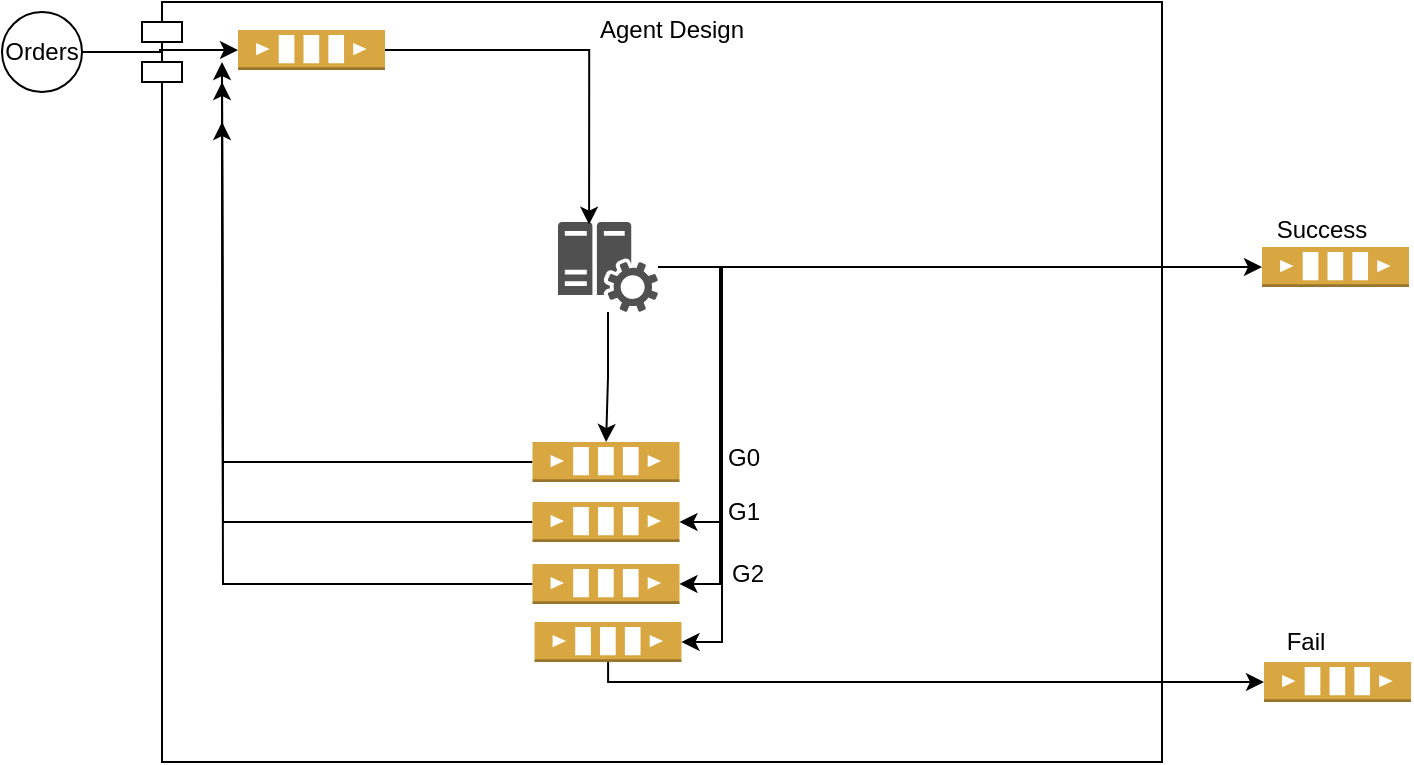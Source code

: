 <mxfile version="24.8.4">
  <diagram name="Page-1" id="AXeTOOnDzoz0pTdw2fNc">
    <mxGraphModel dx="957" dy="431" grid="1" gridSize="10" guides="1" tooltips="1" connect="1" arrows="1" fold="1" page="1" pageScale="1" pageWidth="850" pageHeight="1100" math="0" shadow="0">
      <root>
        <mxCell id="0" />
        <mxCell id="1" parent="0" />
        <mxCell id="WCPhoEuETA85OgyPvUWW-1" value="Agent Design" style="shape=module;align=left;spacingLeft=20;align=center;verticalAlign=top;whiteSpace=wrap;html=1;" parent="1" vertex="1">
          <mxGeometry x="130" y="60" width="510" height="380" as="geometry" />
        </mxCell>
        <mxCell id="WCPhoEuETA85OgyPvUWW-9" style="edgeStyle=orthogonalEdgeStyle;rounded=0;orthogonalLoop=1;jettySize=auto;html=1;" parent="1" source="WCPhoEuETA85OgyPvUWW-2" target="WCPhoEuETA85OgyPvUWW-8" edge="1">
          <mxGeometry relative="1" as="geometry" />
        </mxCell>
        <mxCell id="WCPhoEuETA85OgyPvUWW-2" value="Orders" style="ellipse;whiteSpace=wrap;html=1;aspect=fixed;" parent="1" vertex="1">
          <mxGeometry x="60" y="65" width="40" height="40" as="geometry" />
        </mxCell>
        <mxCell id="WCPhoEuETA85OgyPvUWW-8" value="" style="outlineConnect=0;dashed=0;verticalLabelPosition=bottom;verticalAlign=top;align=center;html=1;shape=mxgraph.aws3.queue;fillColor=#D9A741;gradientColor=none;" parent="1" vertex="1">
          <mxGeometry x="178" y="74" width="73.5" height="20" as="geometry" />
        </mxCell>
        <mxCell id="WCPhoEuETA85OgyPvUWW-23" style="edgeStyle=orthogonalEdgeStyle;rounded=0;orthogonalLoop=1;jettySize=auto;html=1;" parent="1" source="WCPhoEuETA85OgyPvUWW-10" target="WCPhoEuETA85OgyPvUWW-12" edge="1">
          <mxGeometry relative="1" as="geometry" />
        </mxCell>
        <mxCell id="WCPhoEuETA85OgyPvUWW-10" value="" style="sketch=0;pointerEvents=1;shadow=0;dashed=0;html=1;strokeColor=none;labelPosition=center;verticalLabelPosition=bottom;verticalAlign=top;align=center;fillColor=#505050;shape=mxgraph.mscae.oms.config_assessment" parent="1" vertex="1">
          <mxGeometry x="338" y="170" width="50" height="45" as="geometry" />
        </mxCell>
        <mxCell id="WCPhoEuETA85OgyPvUWW-11" style="edgeStyle=orthogonalEdgeStyle;rounded=0;orthogonalLoop=1;jettySize=auto;html=1;entryX=0.311;entryY=0.029;entryDx=0;entryDy=0;entryPerimeter=0;" parent="1" source="WCPhoEuETA85OgyPvUWW-8" target="WCPhoEuETA85OgyPvUWW-10" edge="1">
          <mxGeometry relative="1" as="geometry" />
        </mxCell>
        <mxCell id="WCPhoEuETA85OgyPvUWW-17" style="edgeStyle=orthogonalEdgeStyle;rounded=0;orthogonalLoop=1;jettySize=auto;html=1;" parent="1" source="WCPhoEuETA85OgyPvUWW-12" edge="1">
          <mxGeometry relative="1" as="geometry">
            <mxPoint x="170" y="90" as="targetPoint" />
          </mxGeometry>
        </mxCell>
        <mxCell id="WCPhoEuETA85OgyPvUWW-12" value="" style="outlineConnect=0;dashed=0;verticalLabelPosition=bottom;verticalAlign=top;align=center;html=1;shape=mxgraph.aws3.queue;fillColor=#D9A741;gradientColor=none;" parent="1" vertex="1">
          <mxGeometry x="325.25" y="280" width="73.5" height="20" as="geometry" />
        </mxCell>
        <mxCell id="WCPhoEuETA85OgyPvUWW-14" value="G0" style="text;html=1;align=center;verticalAlign=middle;whiteSpace=wrap;rounded=0;" parent="1" vertex="1">
          <mxGeometry x="418" y="273" width="26.25" height="30" as="geometry" />
        </mxCell>
        <mxCell id="WCPhoEuETA85OgyPvUWW-24" style="edgeStyle=orthogonalEdgeStyle;rounded=0;orthogonalLoop=1;jettySize=auto;html=1;" parent="1" source="WCPhoEuETA85OgyPvUWW-15" edge="1">
          <mxGeometry relative="1" as="geometry">
            <mxPoint x="170" y="100" as="targetPoint" />
          </mxGeometry>
        </mxCell>
        <mxCell id="WCPhoEuETA85OgyPvUWW-15" value="" style="outlineConnect=0;dashed=0;verticalLabelPosition=bottom;verticalAlign=top;align=center;html=1;shape=mxgraph.aws3.queue;fillColor=#D9A741;gradientColor=none;" parent="1" vertex="1">
          <mxGeometry x="325.25" y="310" width="73.5" height="20" as="geometry" />
        </mxCell>
        <mxCell id="WCPhoEuETA85OgyPvUWW-20" value="G1" style="text;html=1;align=center;verticalAlign=middle;whiteSpace=wrap;rounded=0;" parent="1" vertex="1">
          <mxGeometry x="418" y="300" width="26.25" height="30" as="geometry" />
        </mxCell>
        <mxCell id="WCPhoEuETA85OgyPvUWW-27" style="edgeStyle=orthogonalEdgeStyle;rounded=0;orthogonalLoop=1;jettySize=auto;html=1;" parent="1" source="WCPhoEuETA85OgyPvUWW-25" edge="1">
          <mxGeometry relative="1" as="geometry">
            <mxPoint x="170" y="120" as="targetPoint" />
          </mxGeometry>
        </mxCell>
        <mxCell id="WCPhoEuETA85OgyPvUWW-25" value="" style="outlineConnect=0;dashed=0;verticalLabelPosition=bottom;verticalAlign=top;align=center;html=1;shape=mxgraph.aws3.queue;fillColor=#D9A741;gradientColor=none;" parent="1" vertex="1">
          <mxGeometry x="325.25" y="341" width="73.5" height="20" as="geometry" />
        </mxCell>
        <mxCell id="WCPhoEuETA85OgyPvUWW-26" value="G2" style="text;html=1;align=center;verticalAlign=middle;whiteSpace=wrap;rounded=0;" parent="1" vertex="1">
          <mxGeometry x="420.25" y="331" width="26.25" height="30" as="geometry" />
        </mxCell>
        <mxCell id="WCPhoEuETA85OgyPvUWW-28" style="edgeStyle=orthogonalEdgeStyle;rounded=0;orthogonalLoop=1;jettySize=auto;html=1;entryX=1;entryY=0.5;entryDx=0;entryDy=0;entryPerimeter=0;" parent="1" source="WCPhoEuETA85OgyPvUWW-10" target="WCPhoEuETA85OgyPvUWW-15" edge="1">
          <mxGeometry relative="1" as="geometry">
            <Array as="points">
              <mxPoint x="419" y="192" />
              <mxPoint x="419" y="320" />
            </Array>
          </mxGeometry>
        </mxCell>
        <mxCell id="WCPhoEuETA85OgyPvUWW-29" style="edgeStyle=orthogonalEdgeStyle;rounded=0;orthogonalLoop=1;jettySize=auto;html=1;entryX=1;entryY=0.5;entryDx=0;entryDy=0;entryPerimeter=0;" parent="1" source="WCPhoEuETA85OgyPvUWW-10" target="WCPhoEuETA85OgyPvUWW-25" edge="1">
          <mxGeometry relative="1" as="geometry">
            <Array as="points">
              <mxPoint x="419" y="192" />
              <mxPoint x="419" y="351" />
            </Array>
          </mxGeometry>
        </mxCell>
        <mxCell id="WCPhoEuETA85OgyPvUWW-34" style="edgeStyle=orthogonalEdgeStyle;rounded=0;orthogonalLoop=1;jettySize=auto;html=1;entryX=0;entryY=0.5;entryDx=0;entryDy=0;entryPerimeter=0;" parent="1" source="WCPhoEuETA85OgyPvUWW-30" target="WCPhoEuETA85OgyPvUWW-35" edge="1">
          <mxGeometry relative="1" as="geometry">
            <Array as="points">
              <mxPoint x="363" y="400" />
              <mxPoint x="662" y="400" />
            </Array>
          </mxGeometry>
        </mxCell>
        <mxCell id="WCPhoEuETA85OgyPvUWW-30" value="" style="outlineConnect=0;dashed=0;verticalLabelPosition=bottom;verticalAlign=top;align=center;html=1;shape=mxgraph.aws3.queue;fillColor=#D9A741;gradientColor=none;" parent="1" vertex="1">
          <mxGeometry x="326.25" y="370" width="73.5" height="20" as="geometry" />
        </mxCell>
        <mxCell id="WCPhoEuETA85OgyPvUWW-31" style="edgeStyle=orthogonalEdgeStyle;rounded=0;orthogonalLoop=1;jettySize=auto;html=1;entryX=1;entryY=0.5;entryDx=0;entryDy=0;entryPerimeter=0;" parent="1" source="WCPhoEuETA85OgyPvUWW-10" target="WCPhoEuETA85OgyPvUWW-30" edge="1">
          <mxGeometry relative="1" as="geometry">
            <Array as="points">
              <mxPoint x="420" y="192" />
              <mxPoint x="420" y="380" />
            </Array>
          </mxGeometry>
        </mxCell>
        <mxCell id="WCPhoEuETA85OgyPvUWW-32" value="" style="outlineConnect=0;dashed=0;verticalLabelPosition=bottom;verticalAlign=top;align=center;html=1;shape=mxgraph.aws3.queue;fillColor=#D9A741;gradientColor=none;" parent="1" vertex="1">
          <mxGeometry x="690" y="182.5" width="73.5" height="20" as="geometry" />
        </mxCell>
        <mxCell id="WCPhoEuETA85OgyPvUWW-35" value="" style="outlineConnect=0;dashed=0;verticalLabelPosition=bottom;verticalAlign=top;align=center;html=1;shape=mxgraph.aws3.queue;fillColor=#D9A741;gradientColor=none;" parent="1" vertex="1">
          <mxGeometry x="691" y="390" width="73.5" height="20" as="geometry" />
        </mxCell>
        <mxCell id="WCPhoEuETA85OgyPvUWW-36" style="edgeStyle=orthogonalEdgeStyle;rounded=0;orthogonalLoop=1;jettySize=auto;html=1;entryX=0;entryY=0.5;entryDx=0;entryDy=0;entryPerimeter=0;" parent="1" source="WCPhoEuETA85OgyPvUWW-10" target="WCPhoEuETA85OgyPvUWW-32" edge="1">
          <mxGeometry relative="1" as="geometry" />
        </mxCell>
        <mxCell id="LjFhSQzkal9X9VjSz4Ko-1" value="Fail" style="text;html=1;align=center;verticalAlign=middle;whiteSpace=wrap;rounded=0;" vertex="1" parent="1">
          <mxGeometry x="682" y="365" width="60" height="30" as="geometry" />
        </mxCell>
        <mxCell id="LjFhSQzkal9X9VjSz4Ko-2" value="Success" style="text;html=1;align=center;verticalAlign=middle;whiteSpace=wrap;rounded=0;" vertex="1" parent="1">
          <mxGeometry x="675" y="158.5" width="90" height="30" as="geometry" />
        </mxCell>
      </root>
    </mxGraphModel>
  </diagram>
</mxfile>
